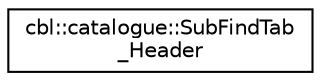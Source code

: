 digraph "Graphical Class Hierarchy"
{
  edge [fontname="Helvetica",fontsize="10",labelfontname="Helvetica",labelfontsize="10"];
  node [fontname="Helvetica",fontsize="10",shape=record];
  rankdir="LR";
  Node0 [label="cbl::catalogue::SubFindTab\l_Header",height=0.2,width=0.4,color="black", fillcolor="white", style="filled",URL="$d5/da8/structcbl_1_1catalogue_1_1SubFindTab__Header.html",tooltip="This structure allows to store SUBFIND Tab file header. "];
}
